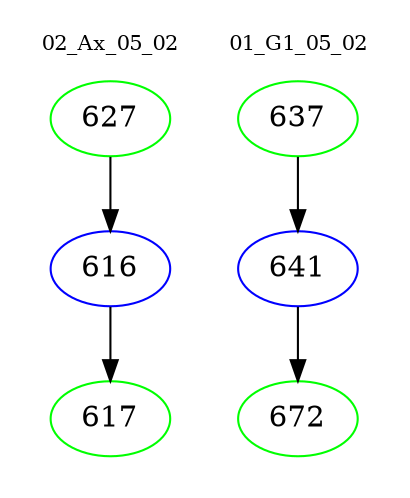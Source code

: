 digraph{
subgraph cluster_0 {
color = white
label = "02_Ax_05_02";
fontsize=10;
T0_627 [label="627", color="green"]
T0_627 -> T0_616 [color="black"]
T0_616 [label="616", color="blue"]
T0_616 -> T0_617 [color="black"]
T0_617 [label="617", color="green"]
}
subgraph cluster_1 {
color = white
label = "01_G1_05_02";
fontsize=10;
T1_637 [label="637", color="green"]
T1_637 -> T1_641 [color="black"]
T1_641 [label="641", color="blue"]
T1_641 -> T1_672 [color="black"]
T1_672 [label="672", color="green"]
}
}
